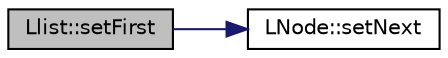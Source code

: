 digraph "Llist::setFirst"
{
 // INTERACTIVE_SVG=YES
 // LATEX_PDF_SIZE
  edge [fontname="Helvetica",fontsize="10",labelfontname="Helvetica",labelfontsize="10"];
  node [fontname="Helvetica",fontsize="10",shape=record];
  rankdir="LR";
  Node1 [label="Llist::setFirst",height=0.2,width=0.4,color="black", fillcolor="grey75", style="filled", fontcolor="black",tooltip="place a LNode in the first position"];
  Node1 -> Node2 [color="midnightblue",fontsize="10",style="solid",fontname="Helvetica"];
  Node2 [label="LNode::setNext",height=0.2,width=0.4,color="black", fillcolor="white", style="filled",URL="$classLNode.html#adcffea823f003647df103ddb98a2828b",tooltip=" "];
}
